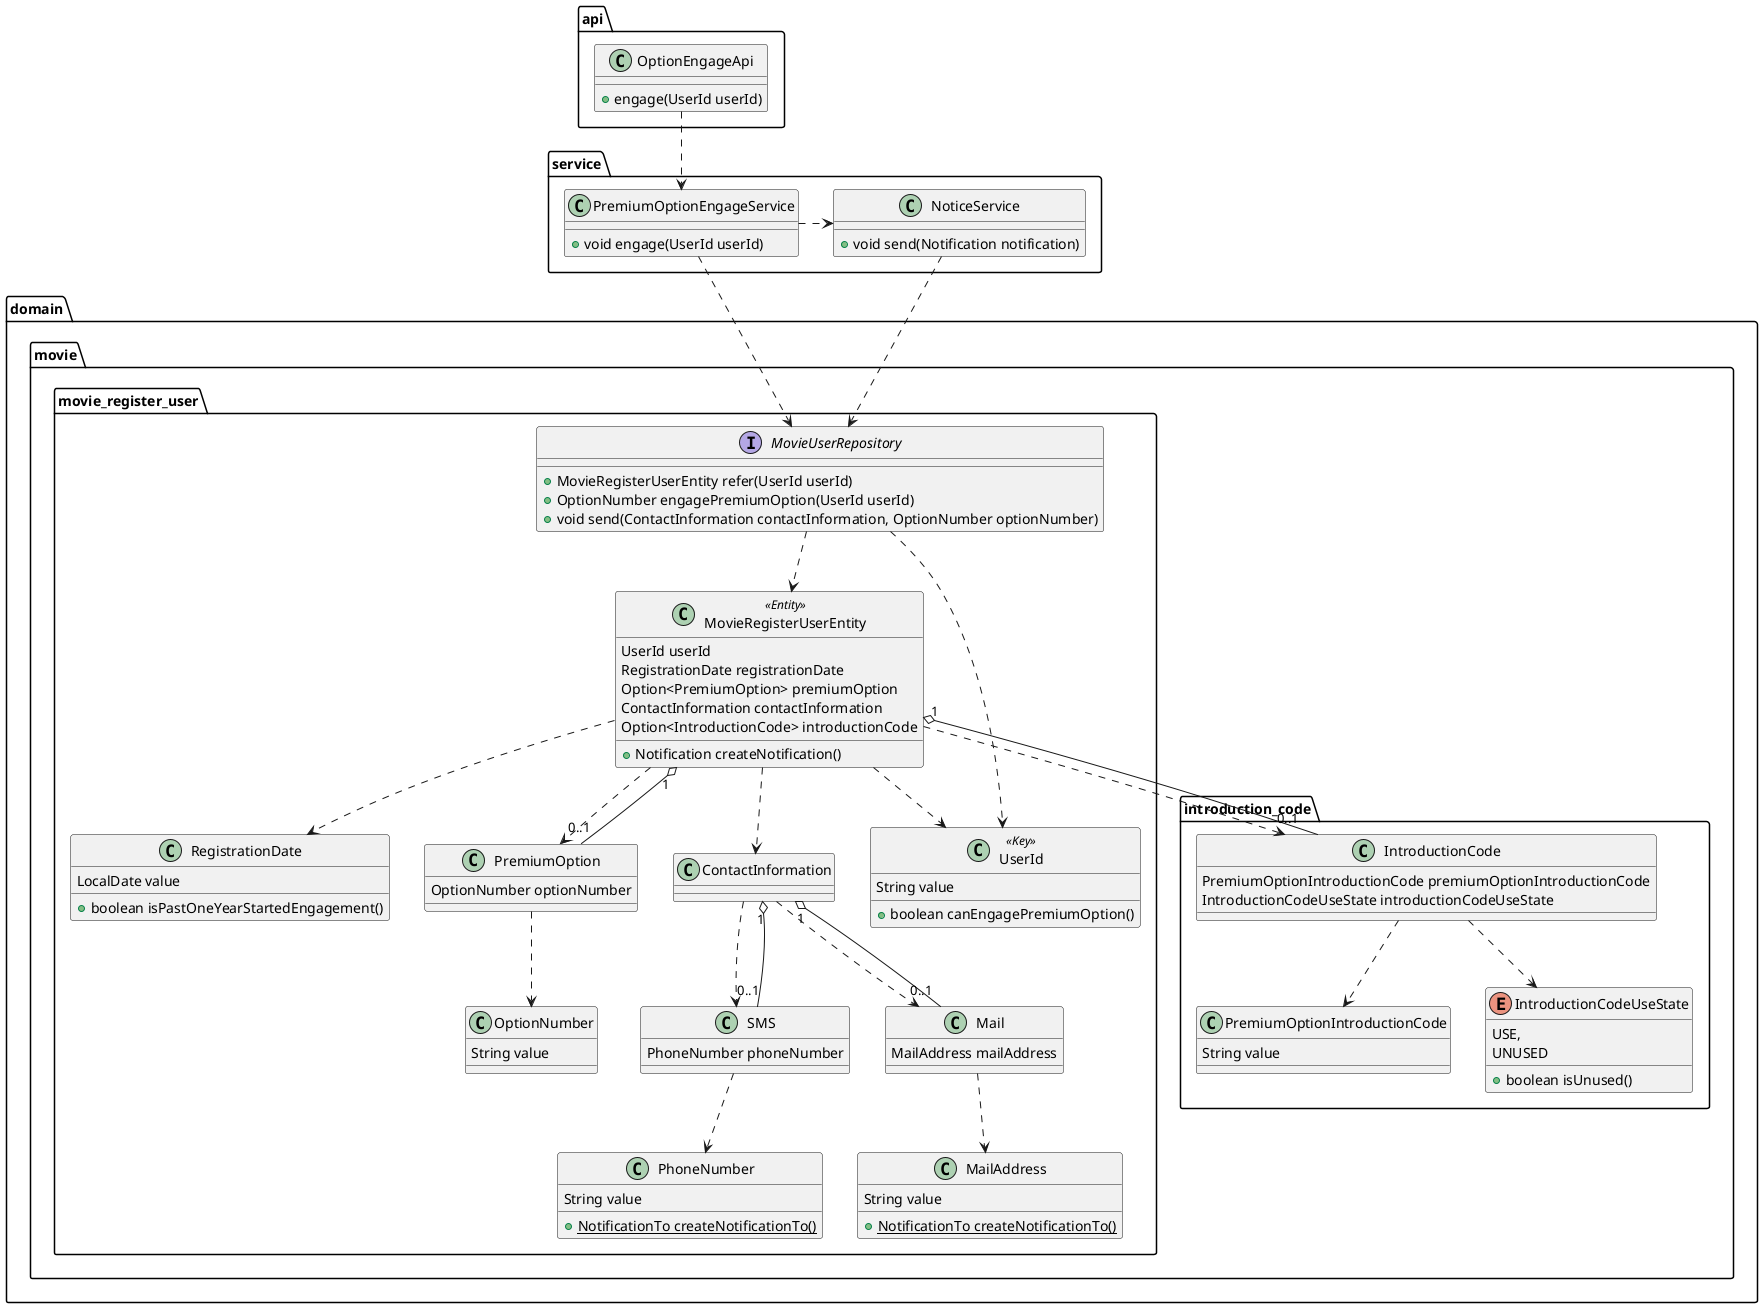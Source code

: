 @startuml
package api{
    class OptionEngageApi{
        + engage(UserId userId)
    }
}
package service{

    class PremiumOptionEngageService{
    + void engage(UserId userId)
    }
    class NoticeService{
    + void send(Notification notification)
    }
}
OptionEngageApi .down.> PremiumOptionEngageService
PremiumOptionEngageService .right.> NoticeService
package domain{
package movie{
package movie_register_user{
        class MovieRegisterUserEntity <<Entity>> {
            UserId userId
            RegistrationDate registrationDate
            Option<PremiumOption> premiumOption
            ContactInformation contactInformation
            Option<IntroductionCode> introductionCode

            + Notification createNotification()
        }
        class UserId <<Key>>{
            String value
            + boolean canEngagePremiumOption()
        }
        class RegistrationDate{
            LocalDate value
            + boolean isPastOneYearStartedEngagement()
        }
        class PremiumOption{
            OptionNumber optionNumber
        }
        class OptionNumber{
            String value
        }
        class ContactInformation{

        }
        class SMS {
            PhoneNumber phoneNumber
        }
        class PhoneNumber{
            String value
            + {static} NotificationTo createNotificationTo()
        }
        class Mail {
            MailAddress mailAddress
        }
        class MailAddress{
            String value
            + {static} NotificationTo createNotificationTo()
        }
        interface MovieUserRepository{
        + MovieRegisterUserEntity refer(UserId userId)
        + OptionNumber engagePremiumOption(UserId userId)
        + void send(ContactInformation contactInformation, OptionNumber optionNumber)
        }
        MovieRegisterUserEntity .down.> UserId
        MovieRegisterUserEntity .down.> RegistrationDate
        MovieRegisterUserEntity .down.> PremiumOption
        MovieRegisterUserEntity "1" o-- "0..1" PremiumOption
        MovieRegisterUserEntity .down.> ContactInformation
        ContactInformation .down.> SMS
        ContactInformation "1" o-- "0..1" SMS
        ContactInformation .down.> Mail
        ContactInformation "1" o-- "0..1" Mail
        SMS .down.> PhoneNumber
        Mail .down.> MailAddress
        PremiumOption .down.> OptionNumber
    }
    package introduction_code{
        class IntroductionCode{
            PremiumOptionIntroductionCode premiumOptionIntroductionCode
            IntroductionCodeUseState introductionCodeUseState
        }
        class PremiumOptionIntroductionCode {
            String value
        }
        enum IntroductionCodeUseState{
            USE,
            UNUSED
            + boolean isUnused()
        }
    }
}

    MovieUserRepository .down.> UserId
    MovieUserRepository .down.> MovieRegisterUserEntity
    MovieRegisterUserEntity .down.> IntroductionCode
    MovieRegisterUserEntity "1" o-- "0..1" IntroductionCode
    IntroductionCode .down.> PremiumOptionIntroductionCode
    IntroductionCode .down.> IntroductionCodeUseState
}
PremiumOptionEngageService .down.> MovieUserRepository
NoticeService .down.> MovieUserRepository

@enduml

